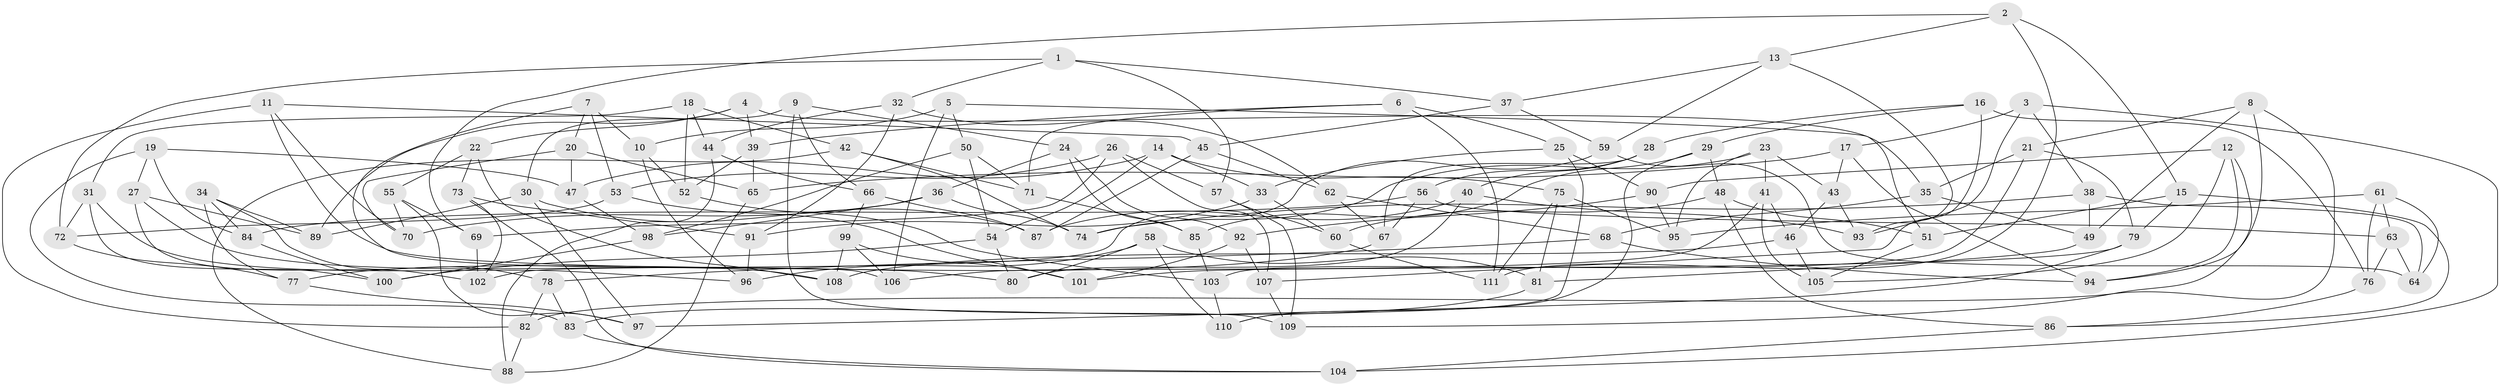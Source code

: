 // Generated by graph-tools (version 1.1) at 2025/16/03/09/25 04:16:26]
// undirected, 111 vertices, 222 edges
graph export_dot {
graph [start="1"]
  node [color=gray90,style=filled];
  1;
  2;
  3;
  4;
  5;
  6;
  7;
  8;
  9;
  10;
  11;
  12;
  13;
  14;
  15;
  16;
  17;
  18;
  19;
  20;
  21;
  22;
  23;
  24;
  25;
  26;
  27;
  28;
  29;
  30;
  31;
  32;
  33;
  34;
  35;
  36;
  37;
  38;
  39;
  40;
  41;
  42;
  43;
  44;
  45;
  46;
  47;
  48;
  49;
  50;
  51;
  52;
  53;
  54;
  55;
  56;
  57;
  58;
  59;
  60;
  61;
  62;
  63;
  64;
  65;
  66;
  67;
  68;
  69;
  70;
  71;
  72;
  73;
  74;
  75;
  76;
  77;
  78;
  79;
  80;
  81;
  82;
  83;
  84;
  85;
  86;
  87;
  88;
  89;
  90;
  91;
  92;
  93;
  94;
  95;
  96;
  97;
  98;
  99;
  100;
  101;
  102;
  103;
  104;
  105;
  106;
  107;
  108;
  109;
  110;
  111;
  1 -- 32;
  1 -- 57;
  1 -- 72;
  1 -- 37;
  2 -- 69;
  2 -- 15;
  2 -- 13;
  2 -- 111;
  3 -- 38;
  3 -- 93;
  3 -- 104;
  3 -- 17;
  4 -- 39;
  4 -- 22;
  4 -- 35;
  4 -- 89;
  5 -- 51;
  5 -- 10;
  5 -- 50;
  5 -- 106;
  6 -- 39;
  6 -- 71;
  6 -- 25;
  6 -- 111;
  7 -- 20;
  7 -- 106;
  7 -- 10;
  7 -- 53;
  8 -- 21;
  8 -- 94;
  8 -- 49;
  8 -- 82;
  9 -- 24;
  9 -- 66;
  9 -- 109;
  9 -- 30;
  10 -- 96;
  10 -- 52;
  11 -- 45;
  11 -- 82;
  11 -- 70;
  11 -- 80;
  12 -- 90;
  12 -- 109;
  12 -- 94;
  12 -- 105;
  13 -- 37;
  13 -- 59;
  13 -- 93;
  14 -- 75;
  14 -- 54;
  14 -- 33;
  14 -- 47;
  15 -- 86;
  15 -- 79;
  15 -- 51;
  16 -- 29;
  16 -- 76;
  16 -- 28;
  16 -- 107;
  17 -- 43;
  17 -- 65;
  17 -- 94;
  18 -- 42;
  18 -- 31;
  18 -- 44;
  18 -- 52;
  19 -- 83;
  19 -- 84;
  19 -- 47;
  19 -- 27;
  20 -- 47;
  20 -- 70;
  20 -- 65;
  21 -- 79;
  21 -- 35;
  21 -- 103;
  22 -- 73;
  22 -- 55;
  22 -- 108;
  23 -- 43;
  23 -- 41;
  23 -- 74;
  23 -- 95;
  24 -- 85;
  24 -- 92;
  24 -- 36;
  25 -- 33;
  25 -- 110;
  25 -- 90;
  26 -- 107;
  26 -- 57;
  26 -- 53;
  26 -- 69;
  27 -- 89;
  27 -- 102;
  27 -- 108;
  28 -- 40;
  28 -- 67;
  28 -- 56;
  29 -- 85;
  29 -- 110;
  29 -- 48;
  30 -- 89;
  30 -- 87;
  30 -- 97;
  31 -- 100;
  31 -- 72;
  31 -- 96;
  32 -- 91;
  32 -- 62;
  32 -- 44;
  33 -- 91;
  33 -- 60;
  34 -- 84;
  34 -- 78;
  34 -- 89;
  34 -- 77;
  35 -- 49;
  35 -- 68;
  36 -- 74;
  36 -- 98;
  36 -- 70;
  37 -- 59;
  37 -- 45;
  38 -- 74;
  38 -- 49;
  38 -- 64;
  39 -- 52;
  39 -- 65;
  40 -- 80;
  40 -- 87;
  40 -- 93;
  41 -- 105;
  41 -- 106;
  41 -- 46;
  42 -- 71;
  42 -- 88;
  42 -- 74;
  43 -- 93;
  43 -- 46;
  44 -- 88;
  44 -- 66;
  45 -- 62;
  45 -- 87;
  46 -- 108;
  46 -- 105;
  47 -- 98;
  48 -- 60;
  48 -- 51;
  48 -- 86;
  49 -- 81;
  50 -- 54;
  50 -- 71;
  50 -- 98;
  51 -- 105;
  52 -- 103;
  53 -- 101;
  53 -- 72;
  54 -- 80;
  54 -- 100;
  55 -- 97;
  55 -- 69;
  55 -- 70;
  56 -- 63;
  56 -- 67;
  56 -- 84;
  57 -- 109;
  57 -- 60;
  58 -- 110;
  58 -- 96;
  58 -- 80;
  58 -- 81;
  59 -- 64;
  59 -- 102;
  60 -- 111;
  61 -- 76;
  61 -- 95;
  61 -- 63;
  61 -- 64;
  62 -- 68;
  62 -- 67;
  63 -- 76;
  63 -- 64;
  65 -- 88;
  66 -- 87;
  66 -- 99;
  67 -- 77;
  68 -- 78;
  68 -- 94;
  69 -- 102;
  71 -- 85;
  72 -- 77;
  73 -- 91;
  73 -- 102;
  73 -- 104;
  75 -- 111;
  75 -- 95;
  75 -- 81;
  76 -- 86;
  77 -- 97;
  78 -- 82;
  78 -- 83;
  79 -- 97;
  79 -- 101;
  81 -- 83;
  82 -- 88;
  83 -- 104;
  84 -- 100;
  85 -- 103;
  86 -- 104;
  90 -- 92;
  90 -- 95;
  91 -- 96;
  92 -- 101;
  92 -- 107;
  98 -- 100;
  99 -- 108;
  99 -- 101;
  99 -- 106;
  103 -- 110;
  107 -- 109;
}
